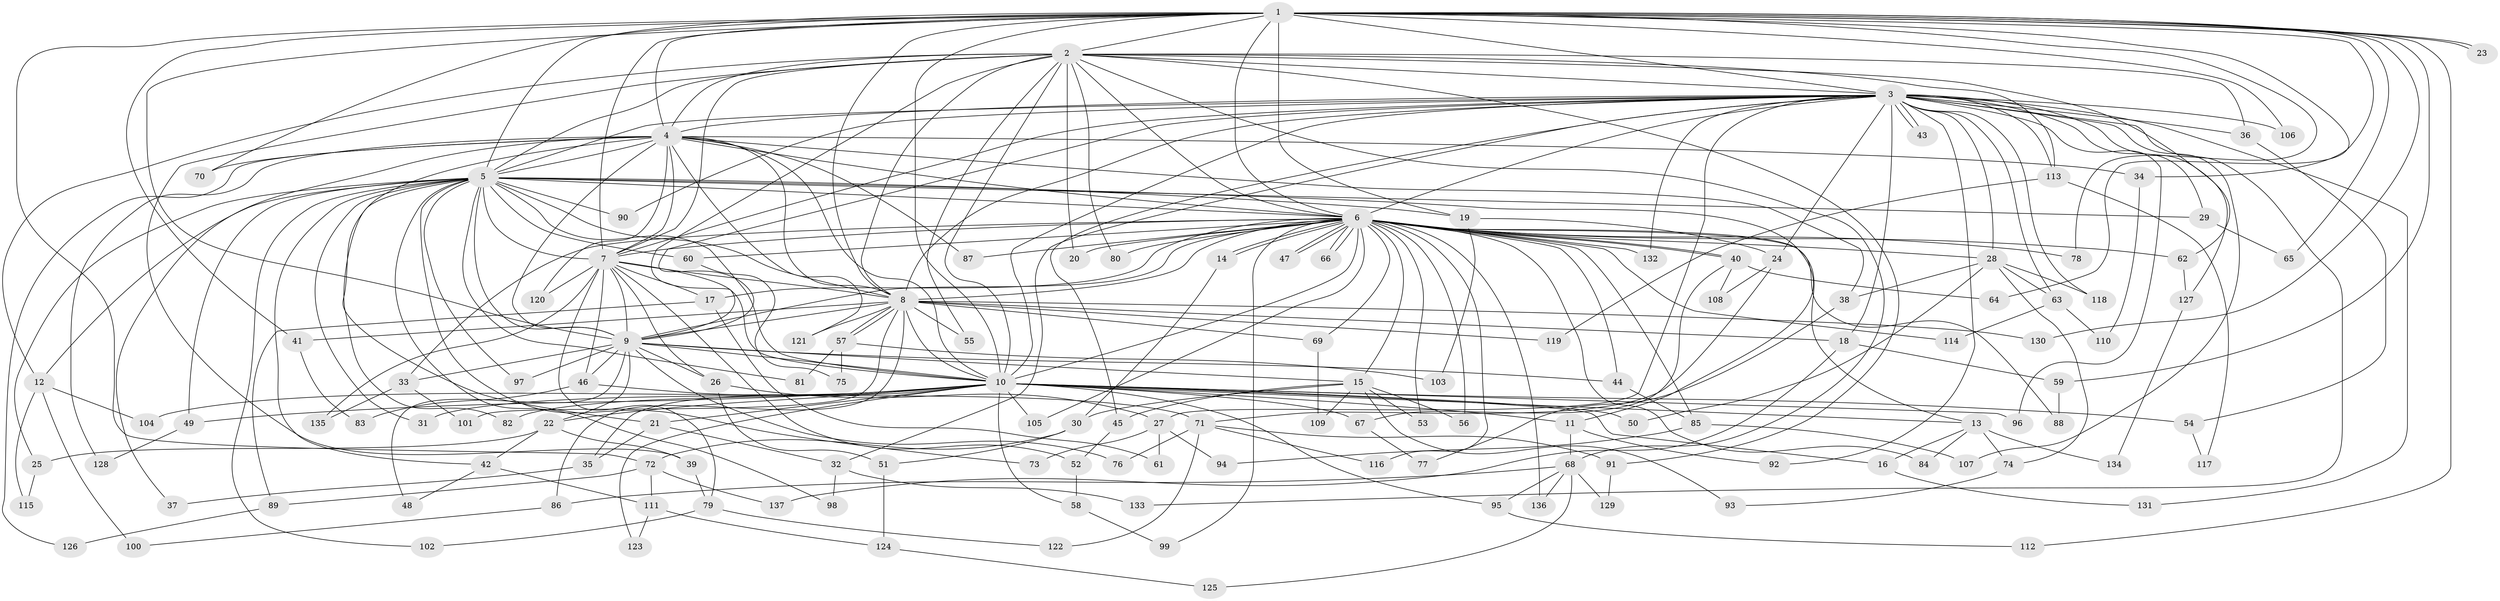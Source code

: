 // Generated by graph-tools (version 1.1) at 2025/34/03/09/25 02:34:43]
// undirected, 137 vertices, 299 edges
graph export_dot {
graph [start="1"]
  node [color=gray90,style=filled];
  1;
  2;
  3;
  4;
  5;
  6;
  7;
  8;
  9;
  10;
  11;
  12;
  13;
  14;
  15;
  16;
  17;
  18;
  19;
  20;
  21;
  22;
  23;
  24;
  25;
  26;
  27;
  28;
  29;
  30;
  31;
  32;
  33;
  34;
  35;
  36;
  37;
  38;
  39;
  40;
  41;
  42;
  43;
  44;
  45;
  46;
  47;
  48;
  49;
  50;
  51;
  52;
  53;
  54;
  55;
  56;
  57;
  58;
  59;
  60;
  61;
  62;
  63;
  64;
  65;
  66;
  67;
  68;
  69;
  70;
  71;
  72;
  73;
  74;
  75;
  76;
  77;
  78;
  79;
  80;
  81;
  82;
  83;
  84;
  85;
  86;
  87;
  88;
  89;
  90;
  91;
  92;
  93;
  94;
  95;
  96;
  97;
  98;
  99;
  100;
  101;
  102;
  103;
  104;
  105;
  106;
  107;
  108;
  109;
  110;
  111;
  112;
  113;
  114;
  115;
  116;
  117;
  118;
  119;
  120;
  121;
  122;
  123;
  124;
  125;
  126;
  127;
  128;
  129;
  130;
  131;
  132;
  133;
  134;
  135;
  136;
  137;
  1 -- 2;
  1 -- 3;
  1 -- 4;
  1 -- 5;
  1 -- 6;
  1 -- 7;
  1 -- 8;
  1 -- 9;
  1 -- 10;
  1 -- 19;
  1 -- 23;
  1 -- 23;
  1 -- 34;
  1 -- 41;
  1 -- 59;
  1 -- 64;
  1 -- 65;
  1 -- 70;
  1 -- 72;
  1 -- 78;
  1 -- 106;
  1 -- 112;
  1 -- 130;
  2 -- 3;
  2 -- 4;
  2 -- 5;
  2 -- 6;
  2 -- 7;
  2 -- 8;
  2 -- 9;
  2 -- 10;
  2 -- 12;
  2 -- 20;
  2 -- 36;
  2 -- 39;
  2 -- 55;
  2 -- 62;
  2 -- 68;
  2 -- 80;
  2 -- 91;
  2 -- 113;
  3 -- 4;
  3 -- 5;
  3 -- 6;
  3 -- 7;
  3 -- 8;
  3 -- 9;
  3 -- 10;
  3 -- 18;
  3 -- 24;
  3 -- 27;
  3 -- 28;
  3 -- 29;
  3 -- 32;
  3 -- 36;
  3 -- 43;
  3 -- 43;
  3 -- 45;
  3 -- 63;
  3 -- 90;
  3 -- 92;
  3 -- 96;
  3 -- 106;
  3 -- 107;
  3 -- 113;
  3 -- 118;
  3 -- 127;
  3 -- 131;
  3 -- 132;
  3 -- 133;
  4 -- 5;
  4 -- 6;
  4 -- 7;
  4 -- 8;
  4 -- 9;
  4 -- 10;
  4 -- 21;
  4 -- 34;
  4 -- 37;
  4 -- 38;
  4 -- 70;
  4 -- 87;
  4 -- 120;
  4 -- 121;
  4 -- 126;
  4 -- 128;
  5 -- 6;
  5 -- 7;
  5 -- 8;
  5 -- 9;
  5 -- 10;
  5 -- 11;
  5 -- 12;
  5 -- 19;
  5 -- 25;
  5 -- 29;
  5 -- 31;
  5 -- 42;
  5 -- 49;
  5 -- 60;
  5 -- 73;
  5 -- 81;
  5 -- 82;
  5 -- 90;
  5 -- 97;
  5 -- 98;
  5 -- 102;
  6 -- 7;
  6 -- 8;
  6 -- 9;
  6 -- 10;
  6 -- 13;
  6 -- 14;
  6 -- 14;
  6 -- 15;
  6 -- 17;
  6 -- 20;
  6 -- 28;
  6 -- 33;
  6 -- 40;
  6 -- 40;
  6 -- 44;
  6 -- 47;
  6 -- 47;
  6 -- 53;
  6 -- 56;
  6 -- 60;
  6 -- 62;
  6 -- 66;
  6 -- 66;
  6 -- 69;
  6 -- 78;
  6 -- 80;
  6 -- 84;
  6 -- 85;
  6 -- 87;
  6 -- 88;
  6 -- 99;
  6 -- 105;
  6 -- 114;
  6 -- 116;
  6 -- 132;
  6 -- 136;
  7 -- 8;
  7 -- 9;
  7 -- 10;
  7 -- 17;
  7 -- 26;
  7 -- 46;
  7 -- 52;
  7 -- 79;
  7 -- 120;
  7 -- 135;
  8 -- 9;
  8 -- 10;
  8 -- 18;
  8 -- 41;
  8 -- 55;
  8 -- 57;
  8 -- 57;
  8 -- 69;
  8 -- 86;
  8 -- 101;
  8 -- 119;
  8 -- 121;
  8 -- 130;
  9 -- 10;
  9 -- 15;
  9 -- 22;
  9 -- 26;
  9 -- 33;
  9 -- 44;
  9 -- 46;
  9 -- 48;
  9 -- 76;
  9 -- 97;
  10 -- 11;
  10 -- 13;
  10 -- 16;
  10 -- 21;
  10 -- 22;
  10 -- 31;
  10 -- 35;
  10 -- 49;
  10 -- 50;
  10 -- 54;
  10 -- 58;
  10 -- 67;
  10 -- 82;
  10 -- 95;
  10 -- 96;
  10 -- 104;
  10 -- 105;
  10 -- 123;
  11 -- 68;
  11 -- 92;
  12 -- 100;
  12 -- 104;
  12 -- 115;
  13 -- 16;
  13 -- 74;
  13 -- 84;
  13 -- 134;
  14 -- 30;
  15 -- 30;
  15 -- 45;
  15 -- 53;
  15 -- 56;
  15 -- 93;
  15 -- 109;
  16 -- 131;
  17 -- 61;
  17 -- 89;
  18 -- 59;
  18 -- 137;
  19 -- 24;
  19 -- 103;
  21 -- 32;
  21 -- 35;
  22 -- 25;
  22 -- 39;
  22 -- 42;
  24 -- 71;
  24 -- 108;
  25 -- 115;
  26 -- 27;
  26 -- 51;
  27 -- 61;
  27 -- 73;
  27 -- 94;
  28 -- 38;
  28 -- 50;
  28 -- 63;
  28 -- 74;
  28 -- 118;
  29 -- 65;
  30 -- 51;
  30 -- 72;
  32 -- 98;
  32 -- 133;
  33 -- 101;
  33 -- 135;
  34 -- 110;
  35 -- 37;
  36 -- 54;
  38 -- 77;
  39 -- 79;
  40 -- 64;
  40 -- 67;
  40 -- 108;
  41 -- 83;
  42 -- 48;
  42 -- 111;
  44 -- 85;
  45 -- 52;
  46 -- 71;
  46 -- 83;
  49 -- 128;
  51 -- 124;
  52 -- 58;
  54 -- 117;
  57 -- 75;
  57 -- 81;
  57 -- 103;
  58 -- 99;
  59 -- 88;
  60 -- 75;
  62 -- 127;
  63 -- 110;
  63 -- 114;
  67 -- 77;
  68 -- 86;
  68 -- 95;
  68 -- 125;
  68 -- 129;
  68 -- 136;
  69 -- 109;
  71 -- 76;
  71 -- 91;
  71 -- 116;
  71 -- 122;
  72 -- 89;
  72 -- 111;
  72 -- 137;
  74 -- 93;
  79 -- 102;
  79 -- 122;
  85 -- 94;
  85 -- 107;
  86 -- 100;
  89 -- 126;
  91 -- 129;
  95 -- 112;
  111 -- 123;
  111 -- 124;
  113 -- 117;
  113 -- 119;
  124 -- 125;
  127 -- 134;
}
